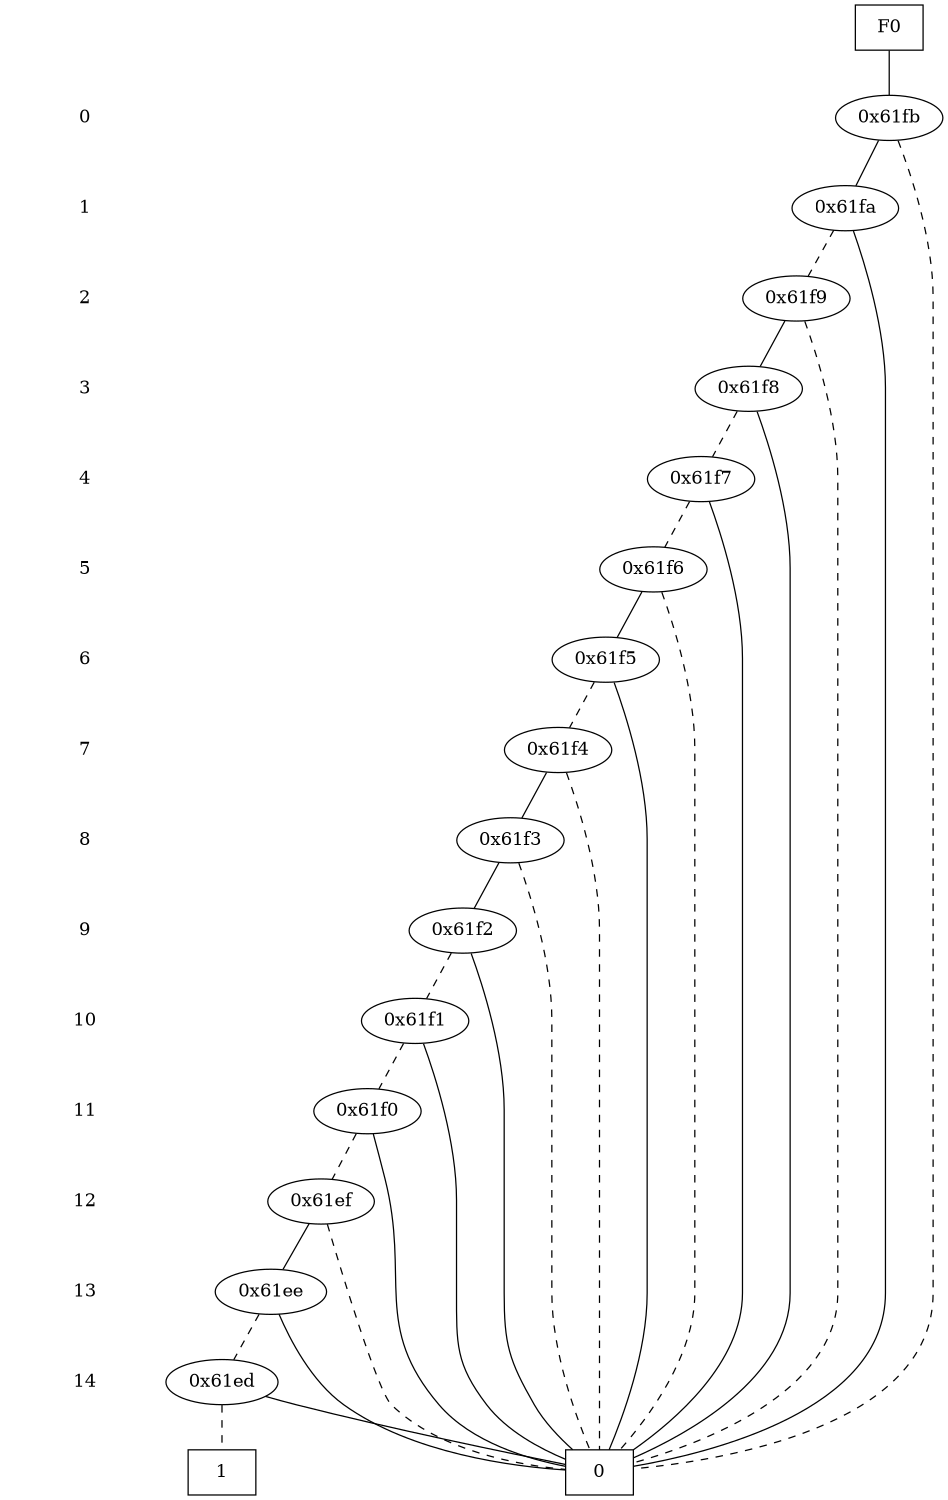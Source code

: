 digraph "DD" {
size = "7.5,10"
center = true;
edge [dir = none];
{ node [shape = plaintext];
  edge [style = invis];
  "CONST NODES" [style = invis];
" 0 " -> " 1 " -> " 2 " -> " 3 " -> " 4 " -> " 5 " -> " 6 " -> " 7 " -> " 8 " -> " 9 " -> " 10 " -> " 11 " -> " 12 " -> " 13 " -> " 14 " -> "CONST NODES"; 
}
{ rank = same; node [shape = box]; edge [style = invis];
"F0"; }
{ rank = same; " 0 ";
"0x61fb";
}
{ rank = same; " 1 ";
"0x61fa";
}
{ rank = same; " 2 ";
"0x61f9";
}
{ rank = same; " 3 ";
"0x61f8";
}
{ rank = same; " 4 ";
"0x61f7";
}
{ rank = same; " 5 ";
"0x61f6";
}
{ rank = same; " 6 ";
"0x61f5";
}
{ rank = same; " 7 ";
"0x61f4";
}
{ rank = same; " 8 ";
"0x61f3";
}
{ rank = same; " 9 ";
"0x61f2";
}
{ rank = same; " 10 ";
"0x61f1";
}
{ rank = same; " 11 ";
"0x61f0";
}
{ rank = same; " 12 ";
"0x61ef";
}
{ rank = same; " 13 ";
"0x61ee";
}
{ rank = same; " 14 ";
"0x61ed";
}
{ rank = same; "CONST NODES";
{ node [shape = box]; "0x5efa";
"0x5ef9";
}
}
"F0" -> "0x61fb" [style = solid];
"0x61fb" -> "0x61fa";
"0x61fb" -> "0x5efa" [style = dashed];
"0x61fa" -> "0x5efa";
"0x61fa" -> "0x61f9" [style = dashed];
"0x61f9" -> "0x61f8";
"0x61f9" -> "0x5efa" [style = dashed];
"0x61f8" -> "0x5efa";
"0x61f8" -> "0x61f7" [style = dashed];
"0x61f7" -> "0x5efa";
"0x61f7" -> "0x61f6" [style = dashed];
"0x61f6" -> "0x61f5";
"0x61f6" -> "0x5efa" [style = dashed];
"0x61f5" -> "0x5efa";
"0x61f5" -> "0x61f4" [style = dashed];
"0x61f4" -> "0x61f3";
"0x61f4" -> "0x5efa" [style = dashed];
"0x61f3" -> "0x61f2";
"0x61f3" -> "0x5efa" [style = dashed];
"0x61f2" -> "0x5efa";
"0x61f2" -> "0x61f1" [style = dashed];
"0x61f1" -> "0x5efa";
"0x61f1" -> "0x61f0" [style = dashed];
"0x61f0" -> "0x5efa";
"0x61f0" -> "0x61ef" [style = dashed];
"0x61ef" -> "0x61ee";
"0x61ef" -> "0x5efa" [style = dashed];
"0x61ee" -> "0x5efa";
"0x61ee" -> "0x61ed" [style = dashed];
"0x61ed" -> "0x5efa";
"0x61ed" -> "0x5ef9" [style = dashed];
"0x5efa" [label = "0"];
"0x5ef9" [label = "1"];
}
